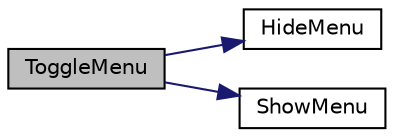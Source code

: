 digraph "ToggleMenu"
{
 // INTERACTIVE_SVG=YES
 // LATEX_PDF_SIZE
  edge [fontname="Helvetica",fontsize="10",labelfontname="Helvetica",labelfontsize="10"];
  node [fontname="Helvetica",fontsize="10",shape=record];
  rankdir="LR";
  Node1 [label="ToggleMenu",height=0.2,width=0.4,color="black", fillcolor="grey75", style="filled", fontcolor="black",tooltip="Changes tasklist visibility. Used with ui button."];
  Node1 -> Node2 [color="midnightblue",fontsize="10",style="solid",fontname="Helvetica"];
  Node2 [label="HideMenu",height=0.2,width=0.4,color="black", fillcolor="white", style="filled",URL="$class_mirage_x_r_1_1_ui_manager.html#a48def145d4c3a674bc6d9a51c42df563",tooltip="Hide tasklist."];
  Node1 -> Node3 [color="midnightblue",fontsize="10",style="solid",fontname="Helvetica"];
  Node3 [label="ShowMenu",height=0.2,width=0.4,color="black", fillcolor="white", style="filled",URL="$class_mirage_x_r_1_1_ui_manager.html#a320076d5ec51536af9676b6ae5d38e7b",tooltip="Show tasklist. Called from Hololens keyword manager."];
}
